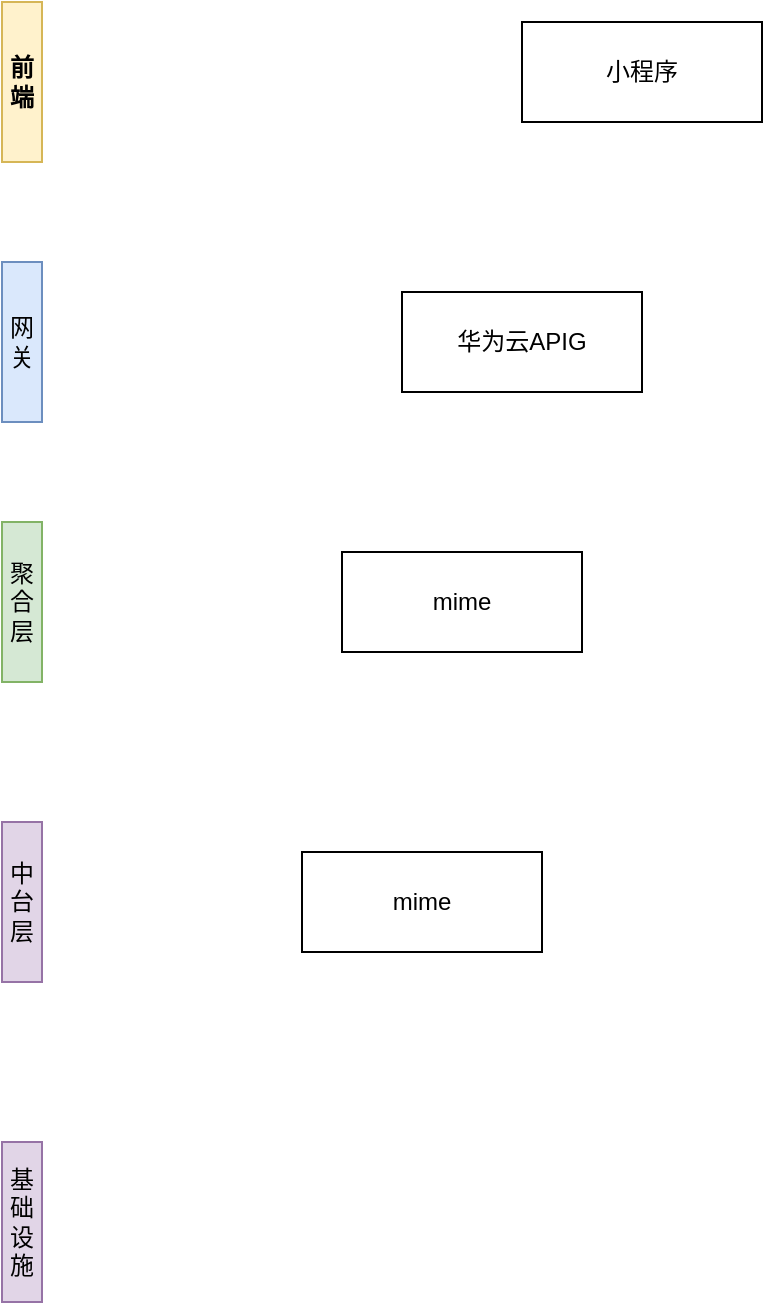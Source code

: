 <mxfile version="21.3.5" type="github">
  <diagram name="Page-1" id="7Pt5JdpYoL4AQ6x-ODm_">
    <mxGraphModel dx="1434" dy="700" grid="1" gridSize="10" guides="1" tooltips="1" connect="1" arrows="1" fold="1" page="1" pageScale="1" pageWidth="850" pageHeight="1100" math="0" shadow="0">
      <root>
        <mxCell id="0" />
        <mxCell id="1" parent="0" />
        <mxCell id="xkbz179fJwxEYXa0ZDRS-1" value="&lt;b&gt;前端&lt;/b&gt;" style="rounded=0;whiteSpace=wrap;html=1;fillColor=#fff2cc;strokeColor=#d6b656;" parent="1" vertex="1">
          <mxGeometry x="70" y="90" width="20" height="80" as="geometry" />
        </mxCell>
        <mxCell id="xkbz179fJwxEYXa0ZDRS-3" value="华为云APIG" style="rounded=0;whiteSpace=wrap;html=1;" parent="1" vertex="1">
          <mxGeometry x="270" y="235" width="120" height="50" as="geometry" />
        </mxCell>
        <mxCell id="xkbz179fJwxEYXa0ZDRS-4" value="网关" style="rounded=0;whiteSpace=wrap;html=1;fillColor=#dae8fc;strokeColor=#6c8ebf;" parent="1" vertex="1">
          <mxGeometry x="70" y="220" width="20" height="80" as="geometry" />
        </mxCell>
        <mxCell id="xkbz179fJwxEYXa0ZDRS-5" value="聚合层" style="rounded=0;whiteSpace=wrap;html=1;fillColor=#d5e8d4;strokeColor=#82b366;" parent="1" vertex="1">
          <mxGeometry x="70" y="350" width="20" height="80" as="geometry" />
        </mxCell>
        <mxCell id="xkbz179fJwxEYXa0ZDRS-6" value="中台层" style="rounded=0;whiteSpace=wrap;html=1;fillColor=#e1d5e7;strokeColor=#9673a6;" parent="1" vertex="1">
          <mxGeometry x="70" y="500" width="20" height="80" as="geometry" />
        </mxCell>
        <mxCell id="eS861rJks0ixXEZPdbiH-2" value="mime" style="rounded=0;whiteSpace=wrap;html=1;" vertex="1" parent="1">
          <mxGeometry x="240" y="365" width="120" height="50" as="geometry" />
        </mxCell>
        <mxCell id="eS861rJks0ixXEZPdbiH-3" value="小程序" style="rounded=0;whiteSpace=wrap;html=1;" vertex="1" parent="1">
          <mxGeometry x="330" y="100" width="120" height="50" as="geometry" />
        </mxCell>
        <mxCell id="eS861rJks0ixXEZPdbiH-4" value="mime" style="rounded=0;whiteSpace=wrap;html=1;" vertex="1" parent="1">
          <mxGeometry x="220" y="515" width="120" height="50" as="geometry" />
        </mxCell>
        <mxCell id="eS861rJks0ixXEZPdbiH-5" value="基础设施" style="rounded=0;whiteSpace=wrap;html=1;fillColor=#e1d5e7;strokeColor=#9673a6;" vertex="1" parent="1">
          <mxGeometry x="70" y="660" width="20" height="80" as="geometry" />
        </mxCell>
      </root>
    </mxGraphModel>
  </diagram>
</mxfile>
